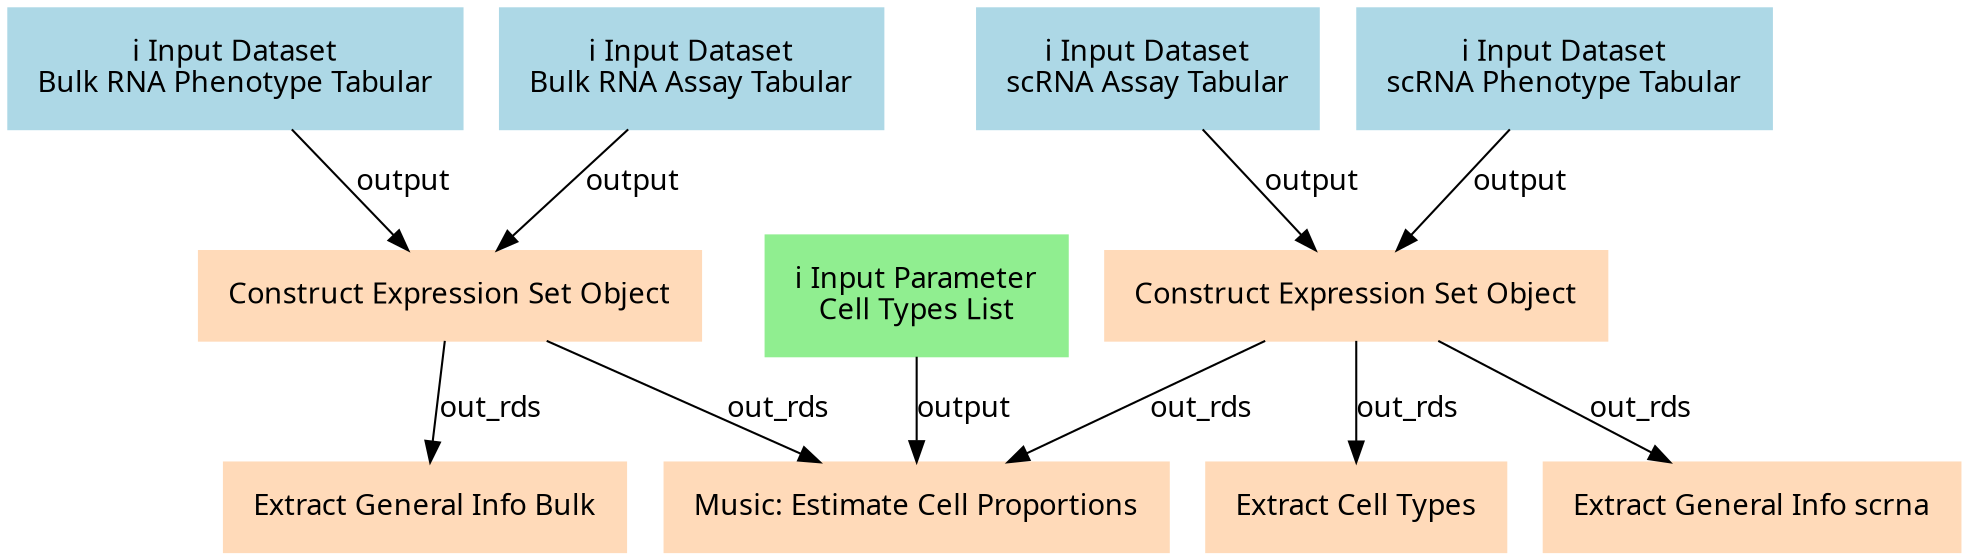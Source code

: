 digraph main {
  node [fontname="Atkinson Hyperlegible", shape=box, color=white,style=filled,color=peachpuff,margin="0.2,0.2"];
  edge [fontname="Atkinson Hyperlegible"];
  0[color=lightblue,label="ℹ️ Input Dataset\nscRNA Assay Tabular"]
  1[color=lightblue,label="ℹ️ Input Dataset\nscRNA Phenotype Tabular"]
  2[color=lightblue,label="ℹ️ Input Dataset\nBulk RNA Assay Tabular"]
  3[color=lightblue,label="ℹ️ Input Dataset\nBulk RNA Phenotype Tabular"]
  4[color=lightgreen,label="ℹ️ Input Parameter\nCell Types List"]
  5[label="Construct Expression Set Object"]
  0 -> 5 [label="output"]
  1 -> 5 [label="output"]
  6[label="Construct Expression Set Object"]
  2 -> 6 [label="output"]
  3 -> 6 [label="output"]
  7[label="Extract Cell Types"]
  5 -> 7 [label="out_rds"]
  8[label="Extract General Info scrna"]
  5 -> 8 [label="out_rds"]
  9[label="Extract General Info Bulk"]
  6 -> 9 [label="out_rds"]
  10[label="Music: Estimate Cell Proportions"]
  6 -> 10 [label="out_rds"]
  4 -> 10 [label="output"]
  5 -> 10 [label="out_rds"]
}